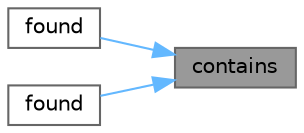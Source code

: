digraph "contains"
{
 // LATEX_PDF_SIZE
  bgcolor="transparent";
  edge [fontname=Helvetica,fontsize=10,labelfontname=Helvetica,labelfontsize=10];
  node [fontname=Helvetica,fontsize=10,shape=box,height=0.2,width=0.4];
  rankdir="RL";
  Node1 [id="Node000001",label="contains",height=0.2,width=0.4,color="gray40", fillcolor="grey60", style="filled", fontcolor="black",tooltip=" "];
  Node1 -> Node2 [id="edge1_Node000001_Node000002",dir="back",color="steelblue1",style="solid",tooltip=" "];
  Node2 [id="Node000002",label="found",height=0.2,width=0.4,color="grey40", fillcolor="white", style="filled",URL="$classFoam_1_1Enum.html#aac22c762d2cedbd83572f69c30d1da11",tooltip=" "];
  Node1 -> Node3 [id="edge2_Node000001_Node000003",dir="back",color="steelblue1",style="solid",tooltip=" "];
  Node3 [id="Node000003",label="found",height=0.2,width=0.4,color="grey40", fillcolor="white", style="filled",URL="$classFoam_1_1Enum.html#ae19b1d959575d5232f96670e93b7f706",tooltip=" "];
}
